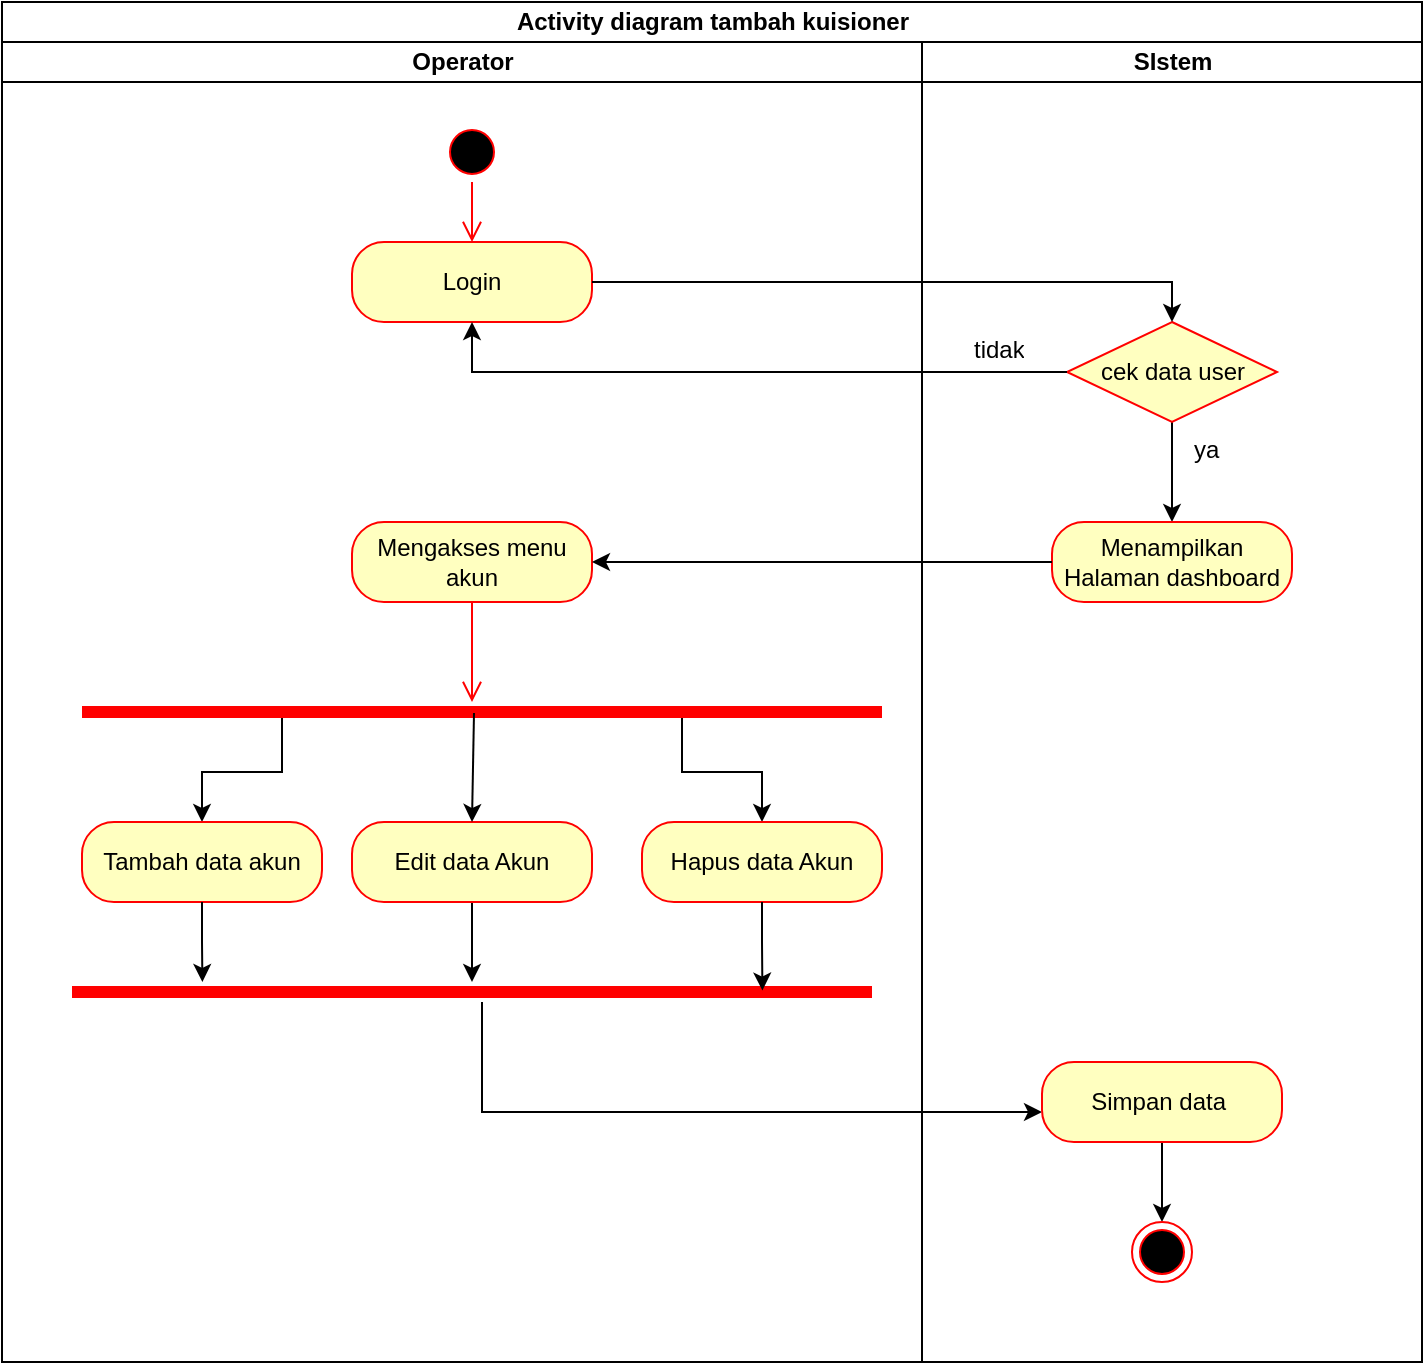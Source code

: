 <mxfile version="26.1.0">
  <diagram name="Page-1" id="gZU_hcXTKBrcWHxRhqKH">
    <mxGraphModel dx="1222" dy="1686" grid="1" gridSize="10" guides="1" tooltips="1" connect="1" arrows="1" fold="1" page="1" pageScale="1" pageWidth="850" pageHeight="1100" math="0" shadow="0">
      <root>
        <mxCell id="0" />
        <mxCell id="1" parent="0" />
        <mxCell id="kggum_o1opRNr4FQGBPl-2" value="Activity diagram tambah kuisioner" style="swimlane;childLayout=stackLayout;resizeParent=1;resizeParentMax=0;startSize=20;html=1;" vertex="1" parent="1">
          <mxGeometry x="220.0" y="-290" width="710" height="680" as="geometry" />
        </mxCell>
        <mxCell id="kggum_o1opRNr4FQGBPl-3" value="Operator" style="swimlane;startSize=20;html=1;" vertex="1" parent="kggum_o1opRNr4FQGBPl-2">
          <mxGeometry y="20" width="460" height="660" as="geometry" />
        </mxCell>
        <mxCell id="kggum_o1opRNr4FQGBPl-4" value="" style="ellipse;html=1;shape=startState;fillColor=#000000;strokeColor=#ff0000;" vertex="1" parent="kggum_o1opRNr4FQGBPl-3">
          <mxGeometry x="220.0" y="40" width="30" height="30" as="geometry" />
        </mxCell>
        <mxCell id="kggum_o1opRNr4FQGBPl-5" value="" style="edgeStyle=orthogonalEdgeStyle;html=1;verticalAlign=bottom;endArrow=open;endSize=8;strokeColor=#ff0000;rounded=0;" edge="1" parent="kggum_o1opRNr4FQGBPl-3" source="kggum_o1opRNr4FQGBPl-4">
          <mxGeometry relative="1" as="geometry">
            <mxPoint x="235.0" y="100" as="targetPoint" />
          </mxGeometry>
        </mxCell>
        <mxCell id="kggum_o1opRNr4FQGBPl-6" value="Login" style="rounded=1;whiteSpace=wrap;html=1;arcSize=40;fontColor=#000000;fillColor=#ffffc0;strokeColor=#ff0000;" vertex="1" parent="kggum_o1opRNr4FQGBPl-3">
          <mxGeometry x="175.0" y="100" width="120" height="40" as="geometry" />
        </mxCell>
        <mxCell id="kggum_o1opRNr4FQGBPl-7" value="Mengakses menu akun" style="rounded=1;whiteSpace=wrap;html=1;arcSize=40;fontColor=#000000;fillColor=#ffffc0;strokeColor=#ff0000;" vertex="1" parent="kggum_o1opRNr4FQGBPl-3">
          <mxGeometry x="175.0" y="240" width="120" height="40" as="geometry" />
        </mxCell>
        <mxCell id="kggum_o1opRNr4FQGBPl-8" style="edgeStyle=orthogonalEdgeStyle;rounded=0;orthogonalLoop=1;jettySize=auto;html=1;exitX=0.25;exitY=0.5;exitDx=0;exitDy=0;exitPerimeter=0;entryX=0.5;entryY=0;entryDx=0;entryDy=0;" edge="1" parent="kggum_o1opRNr4FQGBPl-3" source="kggum_o1opRNr4FQGBPl-10" target="kggum_o1opRNr4FQGBPl-12">
          <mxGeometry relative="1" as="geometry" />
        </mxCell>
        <mxCell id="kggum_o1opRNr4FQGBPl-9" style="edgeStyle=orthogonalEdgeStyle;rounded=0;orthogonalLoop=1;jettySize=auto;html=1;exitX=0.75;exitY=0.5;exitDx=0;exitDy=0;exitPerimeter=0;entryX=0.5;entryY=0;entryDx=0;entryDy=0;" edge="1" parent="kggum_o1opRNr4FQGBPl-3" source="kggum_o1opRNr4FQGBPl-10" target="kggum_o1opRNr4FQGBPl-15">
          <mxGeometry relative="1" as="geometry" />
        </mxCell>
        <mxCell id="kggum_o1opRNr4FQGBPl-10" value="" style="shape=line;html=1;strokeWidth=6;strokeColor=#ff0000;" vertex="1" parent="kggum_o1opRNr4FQGBPl-3">
          <mxGeometry x="40" y="330" width="400" height="10" as="geometry" />
        </mxCell>
        <mxCell id="kggum_o1opRNr4FQGBPl-11" value="" style="edgeStyle=orthogonalEdgeStyle;html=1;verticalAlign=bottom;endArrow=open;endSize=8;strokeColor=#ff0000;rounded=0;" edge="1" parent="kggum_o1opRNr4FQGBPl-3" source="kggum_o1opRNr4FQGBPl-7">
          <mxGeometry relative="1" as="geometry">
            <mxPoint x="235.0" y="330" as="targetPoint" />
          </mxGeometry>
        </mxCell>
        <mxCell id="kggum_o1opRNr4FQGBPl-12" value="Tambah data akun" style="rounded=1;whiteSpace=wrap;html=1;arcSize=40;fontColor=#000000;fillColor=#ffffc0;strokeColor=#ff0000;" vertex="1" parent="kggum_o1opRNr4FQGBPl-3">
          <mxGeometry x="40.0" y="390" width="120" height="40" as="geometry" />
        </mxCell>
        <mxCell id="kggum_o1opRNr4FQGBPl-13" style="edgeStyle=orthogonalEdgeStyle;rounded=0;orthogonalLoop=1;jettySize=auto;html=1;exitX=0.5;exitY=1;exitDx=0;exitDy=0;" edge="1" parent="kggum_o1opRNr4FQGBPl-3" source="kggum_o1opRNr4FQGBPl-14" target="kggum_o1opRNr4FQGBPl-17">
          <mxGeometry relative="1" as="geometry" />
        </mxCell>
        <mxCell id="kggum_o1opRNr4FQGBPl-14" value="Edit data Akun" style="rounded=1;whiteSpace=wrap;html=1;arcSize=40;fontColor=#000000;fillColor=#ffffc0;strokeColor=#ff0000;" vertex="1" parent="kggum_o1opRNr4FQGBPl-3">
          <mxGeometry x="175.0" y="390" width="120" height="40" as="geometry" />
        </mxCell>
        <mxCell id="kggum_o1opRNr4FQGBPl-15" value="Hapus data Akun" style="rounded=1;whiteSpace=wrap;html=1;arcSize=40;fontColor=#000000;fillColor=#ffffc0;strokeColor=#ff0000;" vertex="1" parent="kggum_o1opRNr4FQGBPl-3">
          <mxGeometry x="320.0" y="390" width="120" height="40" as="geometry" />
        </mxCell>
        <mxCell id="kggum_o1opRNr4FQGBPl-16" value="" style="endArrow=classic;html=1;rounded=0;entryX=0.5;entryY=0;entryDx=0;entryDy=0;exitX=0.49;exitY=0.547;exitDx=0;exitDy=0;exitPerimeter=0;" edge="1" parent="kggum_o1opRNr4FQGBPl-3" source="kggum_o1opRNr4FQGBPl-10" target="kggum_o1opRNr4FQGBPl-14">
          <mxGeometry width="50" height="50" relative="1" as="geometry">
            <mxPoint x="190.0" y="360" as="sourcePoint" />
            <mxPoint x="240.0" y="310" as="targetPoint" />
          </mxGeometry>
        </mxCell>
        <mxCell id="kggum_o1opRNr4FQGBPl-17" value="" style="shape=line;html=1;strokeWidth=6;strokeColor=#ff0000;" vertex="1" parent="kggum_o1opRNr4FQGBPl-3">
          <mxGeometry x="35" y="470" width="400" height="10" as="geometry" />
        </mxCell>
        <mxCell id="kggum_o1opRNr4FQGBPl-18" style="edgeStyle=orthogonalEdgeStyle;rounded=0;orthogonalLoop=1;jettySize=auto;html=1;exitX=0.5;exitY=1;exitDx=0;exitDy=0;entryX=0.163;entryY=0;entryDx=0;entryDy=0;entryPerimeter=0;" edge="1" parent="kggum_o1opRNr4FQGBPl-3" source="kggum_o1opRNr4FQGBPl-12" target="kggum_o1opRNr4FQGBPl-17">
          <mxGeometry relative="1" as="geometry" />
        </mxCell>
        <mxCell id="kggum_o1opRNr4FQGBPl-19" style="edgeStyle=orthogonalEdgeStyle;rounded=0;orthogonalLoop=1;jettySize=auto;html=1;exitX=0.5;exitY=1;exitDx=0;exitDy=0;entryX=0.863;entryY=0.429;entryDx=0;entryDy=0;entryPerimeter=0;" edge="1" parent="kggum_o1opRNr4FQGBPl-3" source="kggum_o1opRNr4FQGBPl-15" target="kggum_o1opRNr4FQGBPl-17">
          <mxGeometry relative="1" as="geometry" />
        </mxCell>
        <mxCell id="kggum_o1opRNr4FQGBPl-20" style="edgeStyle=elbowEdgeStyle;rounded=0;orthogonalLoop=1;jettySize=auto;html=1;exitX=0.25;exitY=0.5;exitDx=0;exitDy=0;exitPerimeter=0;elbow=vertical;" edge="1" parent="kggum_o1opRNr4FQGBPl-3">
          <mxGeometry relative="1" as="geometry">
            <mxPoint x="240.0" y="480" as="sourcePoint" />
            <mxPoint x="520.0" y="535" as="targetPoint" />
            <Array as="points">
              <mxPoint x="445" y="535" />
            </Array>
          </mxGeometry>
        </mxCell>
        <mxCell id="kggum_o1opRNr4FQGBPl-21" value="SIstem" style="swimlane;startSize=20;html=1;" vertex="1" parent="kggum_o1opRNr4FQGBPl-2">
          <mxGeometry x="460" y="20" width="250" height="660" as="geometry" />
        </mxCell>
        <mxCell id="kggum_o1opRNr4FQGBPl-22" style="edgeStyle=orthogonalEdgeStyle;rounded=0;orthogonalLoop=1;jettySize=auto;html=1;exitX=0.5;exitY=1;exitDx=0;exitDy=0;" edge="1" parent="kggum_o1opRNr4FQGBPl-21" source="kggum_o1opRNr4FQGBPl-23">
          <mxGeometry relative="1" as="geometry">
            <mxPoint x="125.0" y="240" as="targetPoint" />
          </mxGeometry>
        </mxCell>
        <mxCell id="kggum_o1opRNr4FQGBPl-23" value="cek data user" style="rhombus;whiteSpace=wrap;html=1;fontColor=#000000;fillColor=#ffffc0;strokeColor=#ff0000;" vertex="1" parent="kggum_o1opRNr4FQGBPl-21">
          <mxGeometry x="72.5" y="140" width="105" height="50" as="geometry" />
        </mxCell>
        <mxCell id="kggum_o1opRNr4FQGBPl-24" value="ya" style="text;strokeColor=none;fillColor=none;spacingLeft=4;spacingRight=4;overflow=hidden;rotatable=0;points=[[0,0.5],[1,0.5]];portConstraint=eastwest;fontSize=12;whiteSpace=wrap;html=1;" vertex="1" parent="kggum_o1opRNr4FQGBPl-21">
          <mxGeometry x="130.0" y="190" width="40" height="30" as="geometry" />
        </mxCell>
        <mxCell id="kggum_o1opRNr4FQGBPl-25" value="tidak" style="text;strokeColor=none;fillColor=none;spacingLeft=4;spacingRight=4;overflow=hidden;rotatable=0;points=[[0,0.5],[1,0.5]];portConstraint=eastwest;fontSize=12;whiteSpace=wrap;html=1;" vertex="1" parent="kggum_o1opRNr4FQGBPl-21">
          <mxGeometry x="20.0" y="140" width="40" height="30" as="geometry" />
        </mxCell>
        <mxCell id="kggum_o1opRNr4FQGBPl-26" value="Menampilkan Halaman dashboard" style="rounded=1;whiteSpace=wrap;html=1;arcSize=40;fontColor=#000000;fillColor=#ffffc0;strokeColor=#ff0000;" vertex="1" parent="kggum_o1opRNr4FQGBPl-21">
          <mxGeometry x="65.0" y="240" width="120" height="40" as="geometry" />
        </mxCell>
        <mxCell id="kggum_o1opRNr4FQGBPl-27" style="edgeStyle=orthogonalEdgeStyle;rounded=0;orthogonalLoop=1;jettySize=auto;html=1;exitX=0.5;exitY=1;exitDx=0;exitDy=0;entryX=0.5;entryY=0;entryDx=0;entryDy=0;" edge="1" parent="kggum_o1opRNr4FQGBPl-21" source="kggum_o1opRNr4FQGBPl-28" target="kggum_o1opRNr4FQGBPl-29">
          <mxGeometry relative="1" as="geometry" />
        </mxCell>
        <mxCell id="kggum_o1opRNr4FQGBPl-28" value="Simpan data&amp;nbsp;" style="rounded=1;whiteSpace=wrap;html=1;arcSize=40;fontColor=#000000;fillColor=#ffffc0;strokeColor=#ff0000;" vertex="1" parent="kggum_o1opRNr4FQGBPl-21">
          <mxGeometry x="60.0" y="510" width="120" height="40" as="geometry" />
        </mxCell>
        <mxCell id="kggum_o1opRNr4FQGBPl-29" value="" style="ellipse;html=1;shape=endState;fillColor=#000000;strokeColor=#ff0000;" vertex="1" parent="kggum_o1opRNr4FQGBPl-21">
          <mxGeometry x="105.0" y="590" width="30" height="30" as="geometry" />
        </mxCell>
        <mxCell id="kggum_o1opRNr4FQGBPl-30" style="edgeStyle=orthogonalEdgeStyle;rounded=0;orthogonalLoop=1;jettySize=auto;html=1;exitX=1;exitY=0.5;exitDx=0;exitDy=0;entryX=0.5;entryY=0;entryDx=0;entryDy=0;" edge="1" parent="kggum_o1opRNr4FQGBPl-2" source="kggum_o1opRNr4FQGBPl-6" target="kggum_o1opRNr4FQGBPl-23">
          <mxGeometry relative="1" as="geometry" />
        </mxCell>
        <mxCell id="kggum_o1opRNr4FQGBPl-31" style="edgeStyle=orthogonalEdgeStyle;rounded=0;orthogonalLoop=1;jettySize=auto;html=1;exitX=0;exitY=0.5;exitDx=0;exitDy=0;entryX=0.5;entryY=1;entryDx=0;entryDy=0;" edge="1" parent="kggum_o1opRNr4FQGBPl-2" source="kggum_o1opRNr4FQGBPl-23" target="kggum_o1opRNr4FQGBPl-6">
          <mxGeometry relative="1" as="geometry" />
        </mxCell>
        <mxCell id="kggum_o1opRNr4FQGBPl-32" style="edgeStyle=orthogonalEdgeStyle;rounded=0;orthogonalLoop=1;jettySize=auto;html=1;exitX=0;exitY=0.5;exitDx=0;exitDy=0;entryX=1;entryY=0.5;entryDx=0;entryDy=0;" edge="1" parent="kggum_o1opRNr4FQGBPl-2" source="kggum_o1opRNr4FQGBPl-26" target="kggum_o1opRNr4FQGBPl-7">
          <mxGeometry relative="1" as="geometry" />
        </mxCell>
      </root>
    </mxGraphModel>
  </diagram>
</mxfile>
